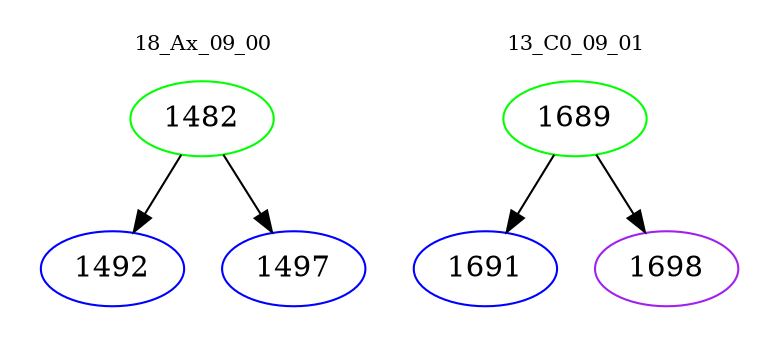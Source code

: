 digraph{
subgraph cluster_0 {
color = white
label = "18_Ax_09_00";
fontsize=10;
T0_1482 [label="1482", color="green"]
T0_1482 -> T0_1492 [color="black"]
T0_1492 [label="1492", color="blue"]
T0_1482 -> T0_1497 [color="black"]
T0_1497 [label="1497", color="blue"]
}
subgraph cluster_1 {
color = white
label = "13_C0_09_01";
fontsize=10;
T1_1689 [label="1689", color="green"]
T1_1689 -> T1_1691 [color="black"]
T1_1691 [label="1691", color="blue"]
T1_1689 -> T1_1698 [color="black"]
T1_1698 [label="1698", color="purple"]
}
}
